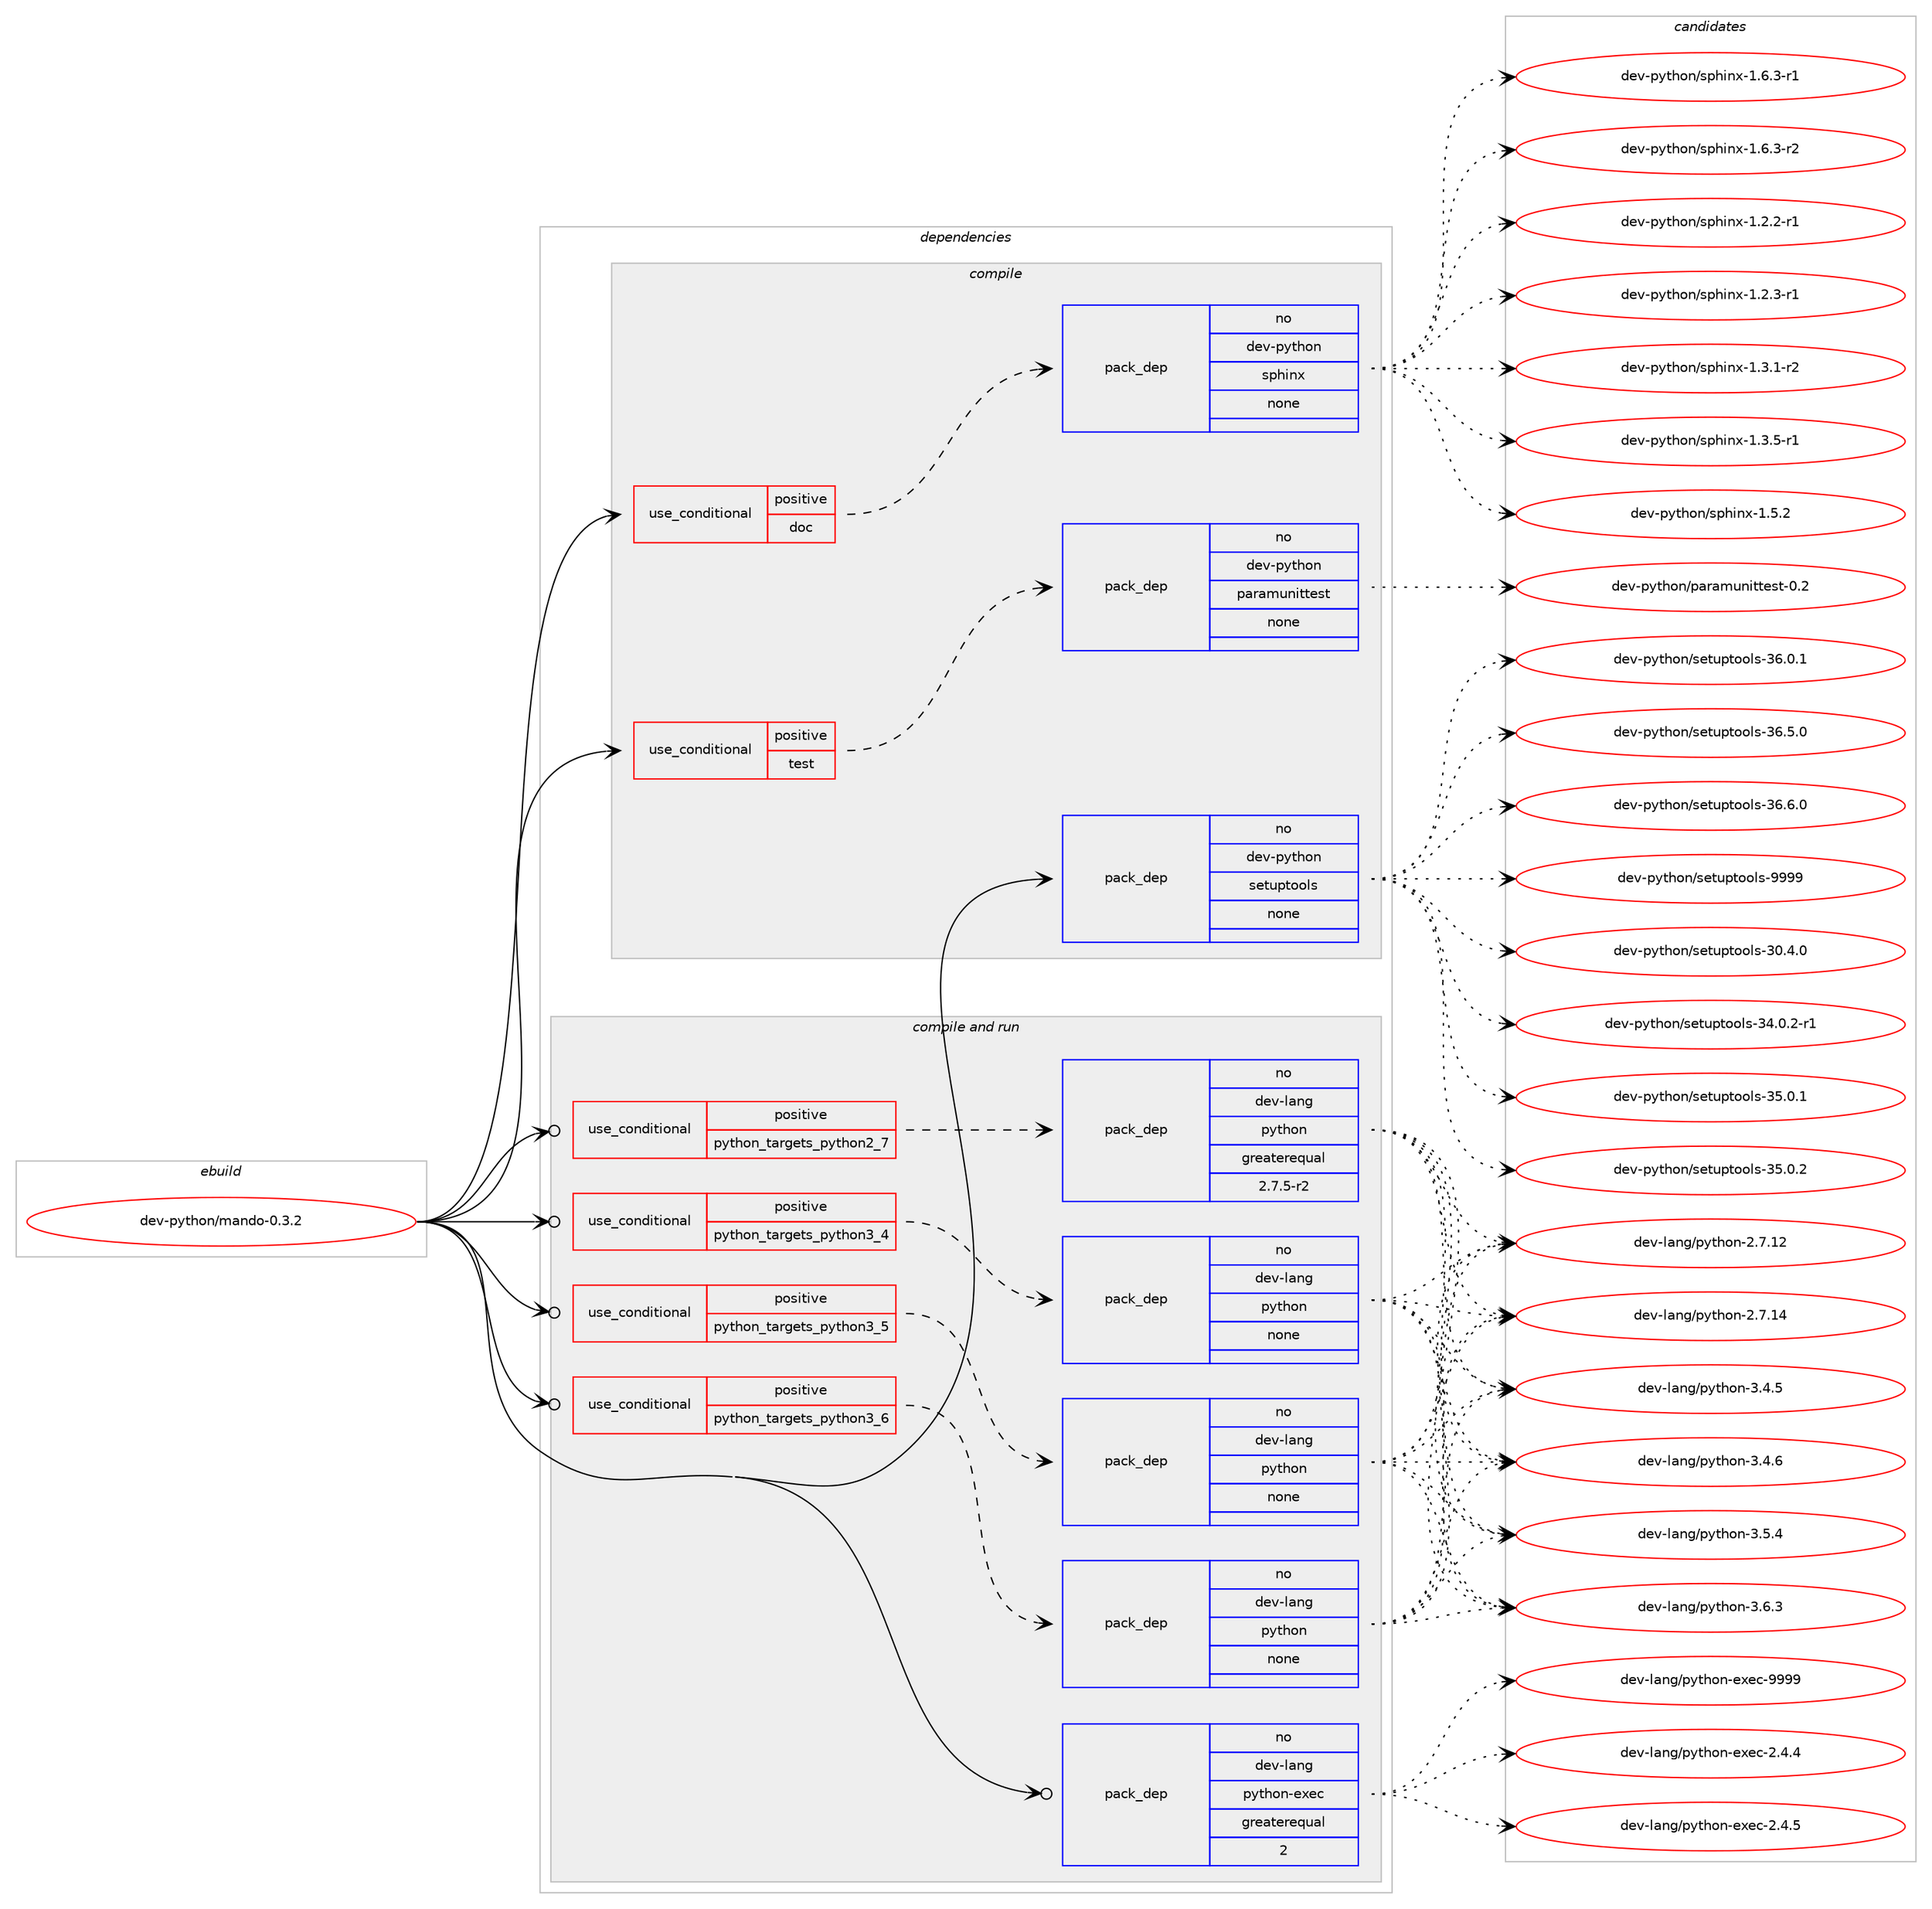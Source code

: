 digraph prolog {

# *************
# Graph options
# *************

newrank=true;
concentrate=true;
compound=true;
graph [rankdir=LR,fontname=Helvetica,fontsize=10,ranksep=1.5];#, ranksep=2.5, nodesep=0.2];
edge  [arrowhead=vee];
node  [fontname=Helvetica,fontsize=10];

# **********
# The ebuild
# **********

subgraph cluster_leftcol {
color=gray;
rank=same;
label=<<i>ebuild</i>>;
id [label="dev-python/mando-0.3.2", color=red, width=4, href="../dev-python/mando-0.3.2.svg"];
}

# ****************
# The dependencies
# ****************

subgraph cluster_midcol {
color=gray;
label=<<i>dependencies</i>>;
subgraph cluster_compile {
fillcolor="#eeeeee";
style=filled;
label=<<i>compile</i>>;
subgraph cond35214 {
dependency165253 [label=<<TABLE BORDER="0" CELLBORDER="1" CELLSPACING="0" CELLPADDING="4"><TR><TD ROWSPAN="3" CELLPADDING="10">use_conditional</TD></TR><TR><TD>positive</TD></TR><TR><TD>doc</TD></TR></TABLE>>, shape=none, color=red];
subgraph pack126186 {
dependency165254 [label=<<TABLE BORDER="0" CELLBORDER="1" CELLSPACING="0" CELLPADDING="4" WIDTH="220"><TR><TD ROWSPAN="6" CELLPADDING="30">pack_dep</TD></TR><TR><TD WIDTH="110">no</TD></TR><TR><TD>dev-python</TD></TR><TR><TD>sphinx</TD></TR><TR><TD>none</TD></TR><TR><TD></TD></TR></TABLE>>, shape=none, color=blue];
}
dependency165253:e -> dependency165254:w [weight=20,style="dashed",arrowhead="vee"];
}
id:e -> dependency165253:w [weight=20,style="solid",arrowhead="vee"];
subgraph cond35215 {
dependency165255 [label=<<TABLE BORDER="0" CELLBORDER="1" CELLSPACING="0" CELLPADDING="4"><TR><TD ROWSPAN="3" CELLPADDING="10">use_conditional</TD></TR><TR><TD>positive</TD></TR><TR><TD>test</TD></TR></TABLE>>, shape=none, color=red];
subgraph pack126187 {
dependency165256 [label=<<TABLE BORDER="0" CELLBORDER="1" CELLSPACING="0" CELLPADDING="4" WIDTH="220"><TR><TD ROWSPAN="6" CELLPADDING="30">pack_dep</TD></TR><TR><TD WIDTH="110">no</TD></TR><TR><TD>dev-python</TD></TR><TR><TD>paramunittest</TD></TR><TR><TD>none</TD></TR><TR><TD></TD></TR></TABLE>>, shape=none, color=blue];
}
dependency165255:e -> dependency165256:w [weight=20,style="dashed",arrowhead="vee"];
}
id:e -> dependency165255:w [weight=20,style="solid",arrowhead="vee"];
subgraph pack126188 {
dependency165257 [label=<<TABLE BORDER="0" CELLBORDER="1" CELLSPACING="0" CELLPADDING="4" WIDTH="220"><TR><TD ROWSPAN="6" CELLPADDING="30">pack_dep</TD></TR><TR><TD WIDTH="110">no</TD></TR><TR><TD>dev-python</TD></TR><TR><TD>setuptools</TD></TR><TR><TD>none</TD></TR><TR><TD></TD></TR></TABLE>>, shape=none, color=blue];
}
id:e -> dependency165257:w [weight=20,style="solid",arrowhead="vee"];
}
subgraph cluster_compileandrun {
fillcolor="#eeeeee";
style=filled;
label=<<i>compile and run</i>>;
subgraph cond35216 {
dependency165258 [label=<<TABLE BORDER="0" CELLBORDER="1" CELLSPACING="0" CELLPADDING="4"><TR><TD ROWSPAN="3" CELLPADDING="10">use_conditional</TD></TR><TR><TD>positive</TD></TR><TR><TD>python_targets_python2_7</TD></TR></TABLE>>, shape=none, color=red];
subgraph pack126189 {
dependency165259 [label=<<TABLE BORDER="0" CELLBORDER="1" CELLSPACING="0" CELLPADDING="4" WIDTH="220"><TR><TD ROWSPAN="6" CELLPADDING="30">pack_dep</TD></TR><TR><TD WIDTH="110">no</TD></TR><TR><TD>dev-lang</TD></TR><TR><TD>python</TD></TR><TR><TD>greaterequal</TD></TR><TR><TD>2.7.5-r2</TD></TR></TABLE>>, shape=none, color=blue];
}
dependency165258:e -> dependency165259:w [weight=20,style="dashed",arrowhead="vee"];
}
id:e -> dependency165258:w [weight=20,style="solid",arrowhead="odotvee"];
subgraph cond35217 {
dependency165260 [label=<<TABLE BORDER="0" CELLBORDER="1" CELLSPACING="0" CELLPADDING="4"><TR><TD ROWSPAN="3" CELLPADDING="10">use_conditional</TD></TR><TR><TD>positive</TD></TR><TR><TD>python_targets_python3_4</TD></TR></TABLE>>, shape=none, color=red];
subgraph pack126190 {
dependency165261 [label=<<TABLE BORDER="0" CELLBORDER="1" CELLSPACING="0" CELLPADDING="4" WIDTH="220"><TR><TD ROWSPAN="6" CELLPADDING="30">pack_dep</TD></TR><TR><TD WIDTH="110">no</TD></TR><TR><TD>dev-lang</TD></TR><TR><TD>python</TD></TR><TR><TD>none</TD></TR><TR><TD></TD></TR></TABLE>>, shape=none, color=blue];
}
dependency165260:e -> dependency165261:w [weight=20,style="dashed",arrowhead="vee"];
}
id:e -> dependency165260:w [weight=20,style="solid",arrowhead="odotvee"];
subgraph cond35218 {
dependency165262 [label=<<TABLE BORDER="0" CELLBORDER="1" CELLSPACING="0" CELLPADDING="4"><TR><TD ROWSPAN="3" CELLPADDING="10">use_conditional</TD></TR><TR><TD>positive</TD></TR><TR><TD>python_targets_python3_5</TD></TR></TABLE>>, shape=none, color=red];
subgraph pack126191 {
dependency165263 [label=<<TABLE BORDER="0" CELLBORDER="1" CELLSPACING="0" CELLPADDING="4" WIDTH="220"><TR><TD ROWSPAN="6" CELLPADDING="30">pack_dep</TD></TR><TR><TD WIDTH="110">no</TD></TR><TR><TD>dev-lang</TD></TR><TR><TD>python</TD></TR><TR><TD>none</TD></TR><TR><TD></TD></TR></TABLE>>, shape=none, color=blue];
}
dependency165262:e -> dependency165263:w [weight=20,style="dashed",arrowhead="vee"];
}
id:e -> dependency165262:w [weight=20,style="solid",arrowhead="odotvee"];
subgraph cond35219 {
dependency165264 [label=<<TABLE BORDER="0" CELLBORDER="1" CELLSPACING="0" CELLPADDING="4"><TR><TD ROWSPAN="3" CELLPADDING="10">use_conditional</TD></TR><TR><TD>positive</TD></TR><TR><TD>python_targets_python3_6</TD></TR></TABLE>>, shape=none, color=red];
subgraph pack126192 {
dependency165265 [label=<<TABLE BORDER="0" CELLBORDER="1" CELLSPACING="0" CELLPADDING="4" WIDTH="220"><TR><TD ROWSPAN="6" CELLPADDING="30">pack_dep</TD></TR><TR><TD WIDTH="110">no</TD></TR><TR><TD>dev-lang</TD></TR><TR><TD>python</TD></TR><TR><TD>none</TD></TR><TR><TD></TD></TR></TABLE>>, shape=none, color=blue];
}
dependency165264:e -> dependency165265:w [weight=20,style="dashed",arrowhead="vee"];
}
id:e -> dependency165264:w [weight=20,style="solid",arrowhead="odotvee"];
subgraph pack126193 {
dependency165266 [label=<<TABLE BORDER="0" CELLBORDER="1" CELLSPACING="0" CELLPADDING="4" WIDTH="220"><TR><TD ROWSPAN="6" CELLPADDING="30">pack_dep</TD></TR><TR><TD WIDTH="110">no</TD></TR><TR><TD>dev-lang</TD></TR><TR><TD>python-exec</TD></TR><TR><TD>greaterequal</TD></TR><TR><TD>2</TD></TR></TABLE>>, shape=none, color=blue];
}
id:e -> dependency165266:w [weight=20,style="solid",arrowhead="odotvee"];
}
subgraph cluster_run {
fillcolor="#eeeeee";
style=filled;
label=<<i>run</i>>;
}
}

# **************
# The candidates
# **************

subgraph cluster_choices {
rank=same;
color=gray;
label=<<i>candidates</i>>;

subgraph choice126186 {
color=black;
nodesep=1;
choice10010111845112121116104111110471151121041051101204549465046504511449 [label="dev-python/sphinx-1.2.2-r1", color=red, width=4,href="../dev-python/sphinx-1.2.2-r1.svg"];
choice10010111845112121116104111110471151121041051101204549465046514511449 [label="dev-python/sphinx-1.2.3-r1", color=red, width=4,href="../dev-python/sphinx-1.2.3-r1.svg"];
choice10010111845112121116104111110471151121041051101204549465146494511450 [label="dev-python/sphinx-1.3.1-r2", color=red, width=4,href="../dev-python/sphinx-1.3.1-r2.svg"];
choice10010111845112121116104111110471151121041051101204549465146534511449 [label="dev-python/sphinx-1.3.5-r1", color=red, width=4,href="../dev-python/sphinx-1.3.5-r1.svg"];
choice1001011184511212111610411111047115112104105110120454946534650 [label="dev-python/sphinx-1.5.2", color=red, width=4,href="../dev-python/sphinx-1.5.2.svg"];
choice10010111845112121116104111110471151121041051101204549465446514511449 [label="dev-python/sphinx-1.6.3-r1", color=red, width=4,href="../dev-python/sphinx-1.6.3-r1.svg"];
choice10010111845112121116104111110471151121041051101204549465446514511450 [label="dev-python/sphinx-1.6.3-r2", color=red, width=4,href="../dev-python/sphinx-1.6.3-r2.svg"];
dependency165254:e -> choice10010111845112121116104111110471151121041051101204549465046504511449:w [style=dotted,weight="100"];
dependency165254:e -> choice10010111845112121116104111110471151121041051101204549465046514511449:w [style=dotted,weight="100"];
dependency165254:e -> choice10010111845112121116104111110471151121041051101204549465146494511450:w [style=dotted,weight="100"];
dependency165254:e -> choice10010111845112121116104111110471151121041051101204549465146534511449:w [style=dotted,weight="100"];
dependency165254:e -> choice1001011184511212111610411111047115112104105110120454946534650:w [style=dotted,weight="100"];
dependency165254:e -> choice10010111845112121116104111110471151121041051101204549465446514511449:w [style=dotted,weight="100"];
dependency165254:e -> choice10010111845112121116104111110471151121041051101204549465446514511450:w [style=dotted,weight="100"];
}
subgraph choice126187 {
color=black;
nodesep=1;
choice1001011184511212111610411111047112971149710911711010511611610111511645484650 [label="dev-python/paramunittest-0.2", color=red, width=4,href="../dev-python/paramunittest-0.2.svg"];
dependency165256:e -> choice1001011184511212111610411111047112971149710911711010511611610111511645484650:w [style=dotted,weight="100"];
}
subgraph choice126188 {
color=black;
nodesep=1;
choice100101118451121211161041111104711510111611711211611111110811545514846524648 [label="dev-python/setuptools-30.4.0", color=red, width=4,href="../dev-python/setuptools-30.4.0.svg"];
choice1001011184511212111610411111047115101116117112116111111108115455152464846504511449 [label="dev-python/setuptools-34.0.2-r1", color=red, width=4,href="../dev-python/setuptools-34.0.2-r1.svg"];
choice100101118451121211161041111104711510111611711211611111110811545515346484649 [label="dev-python/setuptools-35.0.1", color=red, width=4,href="../dev-python/setuptools-35.0.1.svg"];
choice100101118451121211161041111104711510111611711211611111110811545515346484650 [label="dev-python/setuptools-35.0.2", color=red, width=4,href="../dev-python/setuptools-35.0.2.svg"];
choice100101118451121211161041111104711510111611711211611111110811545515446484649 [label="dev-python/setuptools-36.0.1", color=red, width=4,href="../dev-python/setuptools-36.0.1.svg"];
choice100101118451121211161041111104711510111611711211611111110811545515446534648 [label="dev-python/setuptools-36.5.0", color=red, width=4,href="../dev-python/setuptools-36.5.0.svg"];
choice100101118451121211161041111104711510111611711211611111110811545515446544648 [label="dev-python/setuptools-36.6.0", color=red, width=4,href="../dev-python/setuptools-36.6.0.svg"];
choice10010111845112121116104111110471151011161171121161111111081154557575757 [label="dev-python/setuptools-9999", color=red, width=4,href="../dev-python/setuptools-9999.svg"];
dependency165257:e -> choice100101118451121211161041111104711510111611711211611111110811545514846524648:w [style=dotted,weight="100"];
dependency165257:e -> choice1001011184511212111610411111047115101116117112116111111108115455152464846504511449:w [style=dotted,weight="100"];
dependency165257:e -> choice100101118451121211161041111104711510111611711211611111110811545515346484649:w [style=dotted,weight="100"];
dependency165257:e -> choice100101118451121211161041111104711510111611711211611111110811545515346484650:w [style=dotted,weight="100"];
dependency165257:e -> choice100101118451121211161041111104711510111611711211611111110811545515446484649:w [style=dotted,weight="100"];
dependency165257:e -> choice100101118451121211161041111104711510111611711211611111110811545515446534648:w [style=dotted,weight="100"];
dependency165257:e -> choice100101118451121211161041111104711510111611711211611111110811545515446544648:w [style=dotted,weight="100"];
dependency165257:e -> choice10010111845112121116104111110471151011161171121161111111081154557575757:w [style=dotted,weight="100"];
}
subgraph choice126189 {
color=black;
nodesep=1;
choice10010111845108971101034711212111610411111045504655464950 [label="dev-lang/python-2.7.12", color=red, width=4,href="../dev-lang/python-2.7.12.svg"];
choice10010111845108971101034711212111610411111045504655464952 [label="dev-lang/python-2.7.14", color=red, width=4,href="../dev-lang/python-2.7.14.svg"];
choice100101118451089711010347112121116104111110455146524653 [label="dev-lang/python-3.4.5", color=red, width=4,href="../dev-lang/python-3.4.5.svg"];
choice100101118451089711010347112121116104111110455146524654 [label="dev-lang/python-3.4.6", color=red, width=4,href="../dev-lang/python-3.4.6.svg"];
choice100101118451089711010347112121116104111110455146534652 [label="dev-lang/python-3.5.4", color=red, width=4,href="../dev-lang/python-3.5.4.svg"];
choice100101118451089711010347112121116104111110455146544651 [label="dev-lang/python-3.6.3", color=red, width=4,href="../dev-lang/python-3.6.3.svg"];
dependency165259:e -> choice10010111845108971101034711212111610411111045504655464950:w [style=dotted,weight="100"];
dependency165259:e -> choice10010111845108971101034711212111610411111045504655464952:w [style=dotted,weight="100"];
dependency165259:e -> choice100101118451089711010347112121116104111110455146524653:w [style=dotted,weight="100"];
dependency165259:e -> choice100101118451089711010347112121116104111110455146524654:w [style=dotted,weight="100"];
dependency165259:e -> choice100101118451089711010347112121116104111110455146534652:w [style=dotted,weight="100"];
dependency165259:e -> choice100101118451089711010347112121116104111110455146544651:w [style=dotted,weight="100"];
}
subgraph choice126190 {
color=black;
nodesep=1;
choice10010111845108971101034711212111610411111045504655464950 [label="dev-lang/python-2.7.12", color=red, width=4,href="../dev-lang/python-2.7.12.svg"];
choice10010111845108971101034711212111610411111045504655464952 [label="dev-lang/python-2.7.14", color=red, width=4,href="../dev-lang/python-2.7.14.svg"];
choice100101118451089711010347112121116104111110455146524653 [label="dev-lang/python-3.4.5", color=red, width=4,href="../dev-lang/python-3.4.5.svg"];
choice100101118451089711010347112121116104111110455146524654 [label="dev-lang/python-3.4.6", color=red, width=4,href="../dev-lang/python-3.4.6.svg"];
choice100101118451089711010347112121116104111110455146534652 [label="dev-lang/python-3.5.4", color=red, width=4,href="../dev-lang/python-3.5.4.svg"];
choice100101118451089711010347112121116104111110455146544651 [label="dev-lang/python-3.6.3", color=red, width=4,href="../dev-lang/python-3.6.3.svg"];
dependency165261:e -> choice10010111845108971101034711212111610411111045504655464950:w [style=dotted,weight="100"];
dependency165261:e -> choice10010111845108971101034711212111610411111045504655464952:w [style=dotted,weight="100"];
dependency165261:e -> choice100101118451089711010347112121116104111110455146524653:w [style=dotted,weight="100"];
dependency165261:e -> choice100101118451089711010347112121116104111110455146524654:w [style=dotted,weight="100"];
dependency165261:e -> choice100101118451089711010347112121116104111110455146534652:w [style=dotted,weight="100"];
dependency165261:e -> choice100101118451089711010347112121116104111110455146544651:w [style=dotted,weight="100"];
}
subgraph choice126191 {
color=black;
nodesep=1;
choice10010111845108971101034711212111610411111045504655464950 [label="dev-lang/python-2.7.12", color=red, width=4,href="../dev-lang/python-2.7.12.svg"];
choice10010111845108971101034711212111610411111045504655464952 [label="dev-lang/python-2.7.14", color=red, width=4,href="../dev-lang/python-2.7.14.svg"];
choice100101118451089711010347112121116104111110455146524653 [label="dev-lang/python-3.4.5", color=red, width=4,href="../dev-lang/python-3.4.5.svg"];
choice100101118451089711010347112121116104111110455146524654 [label="dev-lang/python-3.4.6", color=red, width=4,href="../dev-lang/python-3.4.6.svg"];
choice100101118451089711010347112121116104111110455146534652 [label="dev-lang/python-3.5.4", color=red, width=4,href="../dev-lang/python-3.5.4.svg"];
choice100101118451089711010347112121116104111110455146544651 [label="dev-lang/python-3.6.3", color=red, width=4,href="../dev-lang/python-3.6.3.svg"];
dependency165263:e -> choice10010111845108971101034711212111610411111045504655464950:w [style=dotted,weight="100"];
dependency165263:e -> choice10010111845108971101034711212111610411111045504655464952:w [style=dotted,weight="100"];
dependency165263:e -> choice100101118451089711010347112121116104111110455146524653:w [style=dotted,weight="100"];
dependency165263:e -> choice100101118451089711010347112121116104111110455146524654:w [style=dotted,weight="100"];
dependency165263:e -> choice100101118451089711010347112121116104111110455146534652:w [style=dotted,weight="100"];
dependency165263:e -> choice100101118451089711010347112121116104111110455146544651:w [style=dotted,weight="100"];
}
subgraph choice126192 {
color=black;
nodesep=1;
choice10010111845108971101034711212111610411111045504655464950 [label="dev-lang/python-2.7.12", color=red, width=4,href="../dev-lang/python-2.7.12.svg"];
choice10010111845108971101034711212111610411111045504655464952 [label="dev-lang/python-2.7.14", color=red, width=4,href="../dev-lang/python-2.7.14.svg"];
choice100101118451089711010347112121116104111110455146524653 [label="dev-lang/python-3.4.5", color=red, width=4,href="../dev-lang/python-3.4.5.svg"];
choice100101118451089711010347112121116104111110455146524654 [label="dev-lang/python-3.4.6", color=red, width=4,href="../dev-lang/python-3.4.6.svg"];
choice100101118451089711010347112121116104111110455146534652 [label="dev-lang/python-3.5.4", color=red, width=4,href="../dev-lang/python-3.5.4.svg"];
choice100101118451089711010347112121116104111110455146544651 [label="dev-lang/python-3.6.3", color=red, width=4,href="../dev-lang/python-3.6.3.svg"];
dependency165265:e -> choice10010111845108971101034711212111610411111045504655464950:w [style=dotted,weight="100"];
dependency165265:e -> choice10010111845108971101034711212111610411111045504655464952:w [style=dotted,weight="100"];
dependency165265:e -> choice100101118451089711010347112121116104111110455146524653:w [style=dotted,weight="100"];
dependency165265:e -> choice100101118451089711010347112121116104111110455146524654:w [style=dotted,weight="100"];
dependency165265:e -> choice100101118451089711010347112121116104111110455146534652:w [style=dotted,weight="100"];
dependency165265:e -> choice100101118451089711010347112121116104111110455146544651:w [style=dotted,weight="100"];
}
subgraph choice126193 {
color=black;
nodesep=1;
choice1001011184510897110103471121211161041111104510112010199455046524652 [label="dev-lang/python-exec-2.4.4", color=red, width=4,href="../dev-lang/python-exec-2.4.4.svg"];
choice1001011184510897110103471121211161041111104510112010199455046524653 [label="dev-lang/python-exec-2.4.5", color=red, width=4,href="../dev-lang/python-exec-2.4.5.svg"];
choice10010111845108971101034711212111610411111045101120101994557575757 [label="dev-lang/python-exec-9999", color=red, width=4,href="../dev-lang/python-exec-9999.svg"];
dependency165266:e -> choice1001011184510897110103471121211161041111104510112010199455046524652:w [style=dotted,weight="100"];
dependency165266:e -> choice1001011184510897110103471121211161041111104510112010199455046524653:w [style=dotted,weight="100"];
dependency165266:e -> choice10010111845108971101034711212111610411111045101120101994557575757:w [style=dotted,weight="100"];
}
}

}
